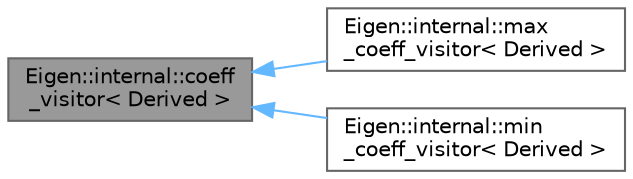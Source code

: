 digraph "Eigen::internal::coeff_visitor&lt; Derived &gt;"
{
 // LATEX_PDF_SIZE
  bgcolor="transparent";
  edge [fontname=Helvetica,fontsize=10,labelfontname=Helvetica,labelfontsize=10];
  node [fontname=Helvetica,fontsize=10,shape=box,height=0.2,width=0.4];
  rankdir="LR";
  Node1 [id="Node000001",label="Eigen::internal::coeff\l_visitor\< Derived \>",height=0.2,width=0.4,color="gray40", fillcolor="grey60", style="filled", fontcolor="black",tooltip=" "];
  Node1 -> Node2 [id="edge1_Node000001_Node000002",dir="back",color="steelblue1",style="solid",tooltip=" "];
  Node2 [id="Node000002",label="Eigen::internal::max\l_coeff_visitor\< Derived \>",height=0.2,width=0.4,color="gray40", fillcolor="white", style="filled",URL="$struct_eigen_1_1internal_1_1max__coeff__visitor.html",tooltip=" "];
  Node1 -> Node3 [id="edge2_Node000001_Node000003",dir="back",color="steelblue1",style="solid",tooltip=" "];
  Node3 [id="Node000003",label="Eigen::internal::min\l_coeff_visitor\< Derived \>",height=0.2,width=0.4,color="gray40", fillcolor="white", style="filled",URL="$struct_eigen_1_1internal_1_1min__coeff__visitor.html",tooltip=" "];
}
